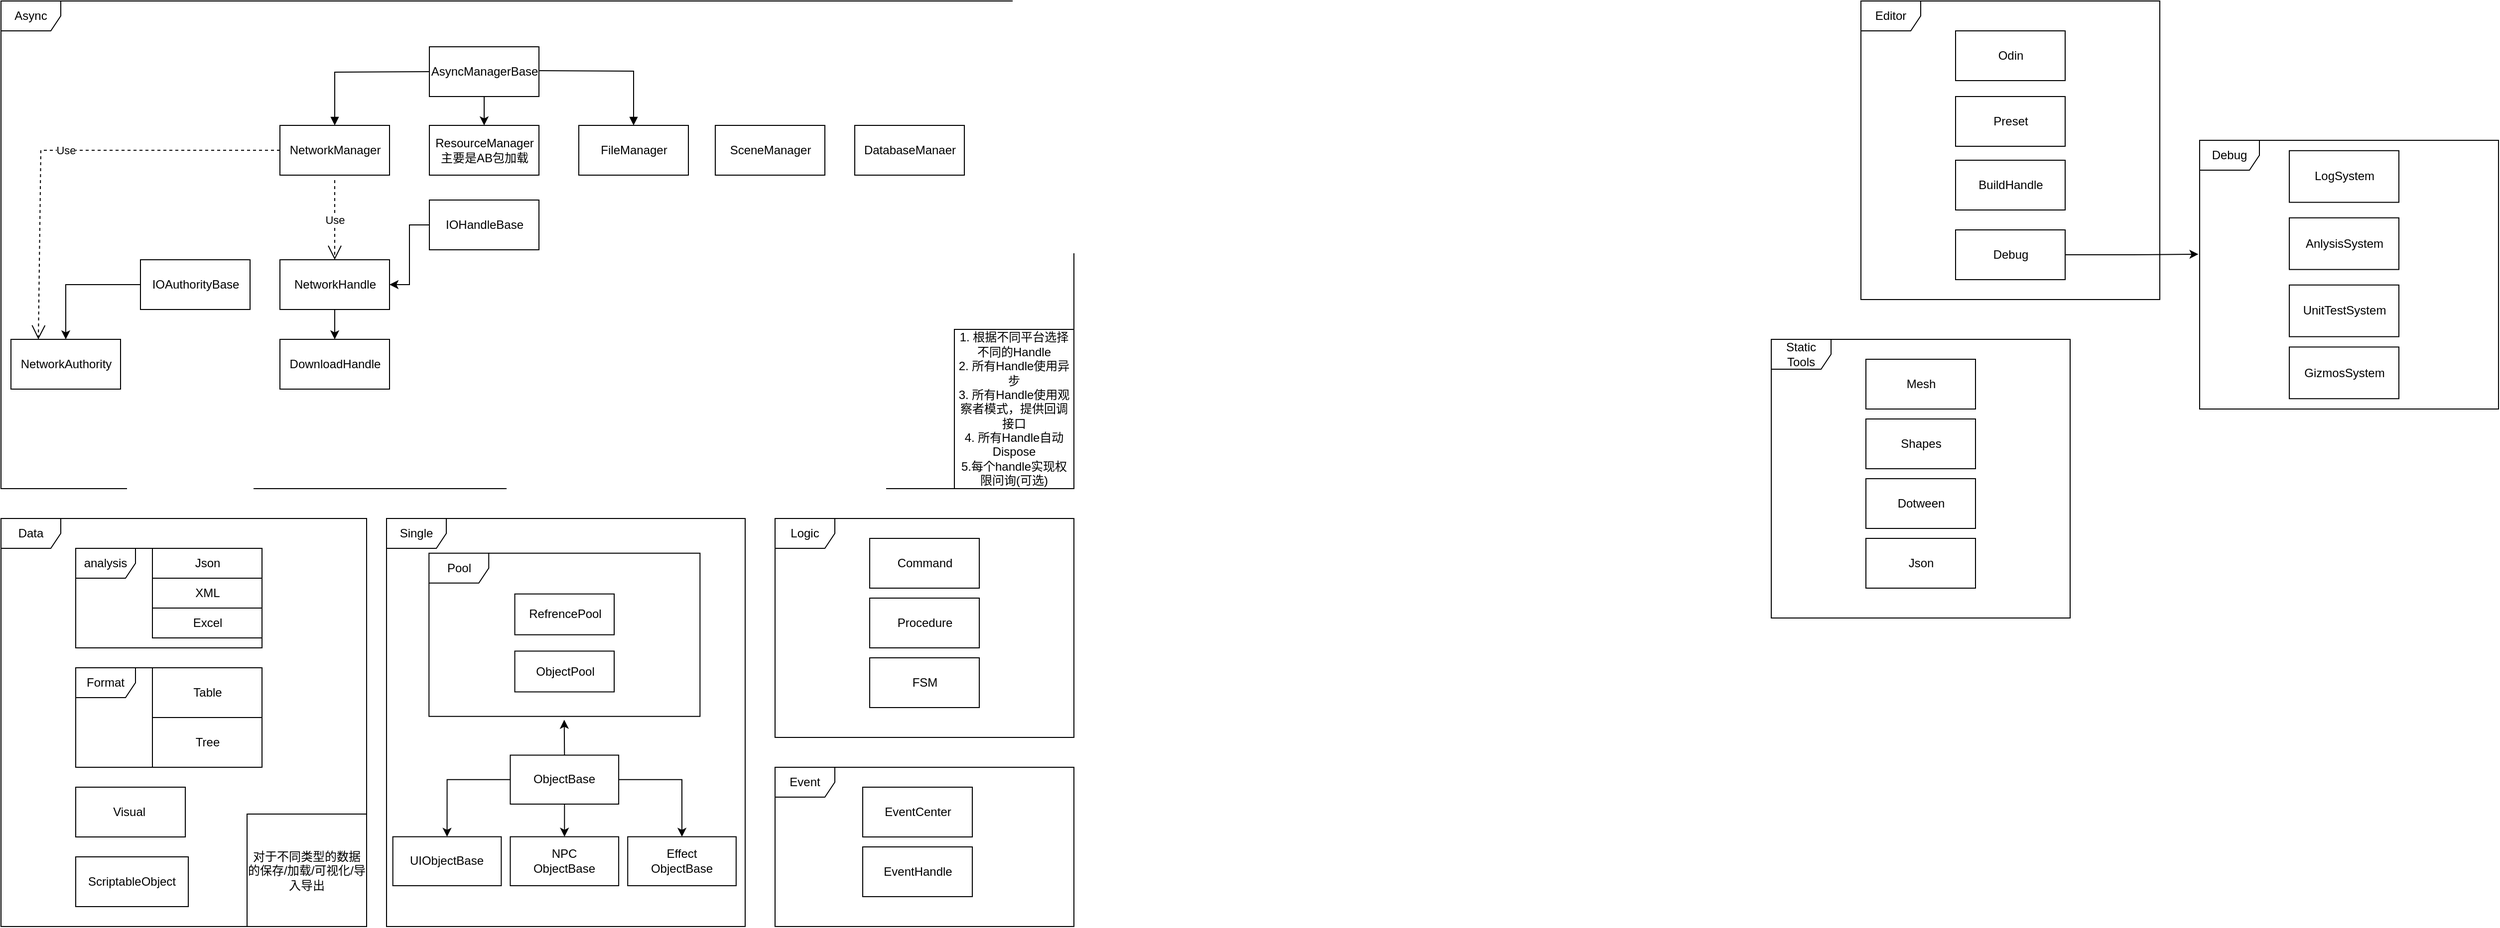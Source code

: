 <mxfile version="17.1.3" type="github">
  <diagram id="ob-UYyuMliJ_9xUmt8Ii" name="Page-1">
    <mxGraphModel dx="2249" dy="762" grid="1" gridSize="10" guides="1" tooltips="1" connect="1" arrows="1" fold="1" page="1" pageScale="1" pageWidth="827" pageHeight="1169" math="0" shadow="0">
      <root>
        <mxCell id="0" />
        <mxCell id="1" parent="0" />
        <mxCell id="TMDQbr_qUR_ZuYRfACLo-33" value="" style="group" parent="1" vertex="1" connectable="0">
          <mxGeometry x="1380" y="140" width="300" height="270" as="geometry" />
        </mxCell>
        <mxCell id="TMDQbr_qUR_ZuYRfACLo-6" value="Debug" style="shape=umlFrame;whiteSpace=wrap;html=1;" parent="TMDQbr_qUR_ZuYRfACLo-33" vertex="1">
          <mxGeometry width="300" height="270" as="geometry" />
        </mxCell>
        <mxCell id="TMDQbr_qUR_ZuYRfACLo-4" value="LogSystem" style="html=1;" parent="TMDQbr_qUR_ZuYRfACLo-33" vertex="1">
          <mxGeometry x="90" y="10.385" width="110" height="51.923" as="geometry" />
        </mxCell>
        <mxCell id="TMDQbr_qUR_ZuYRfACLo-7" value="AnlysisSystem" style="html=1;" parent="TMDQbr_qUR_ZuYRfACLo-33" vertex="1">
          <mxGeometry x="90" y="77.885" width="110" height="51.923" as="geometry" />
        </mxCell>
        <mxCell id="TMDQbr_qUR_ZuYRfACLo-8" value="UnitTestSystem" style="html=1;" parent="TMDQbr_qUR_ZuYRfACLo-33" vertex="1">
          <mxGeometry x="90" y="145.385" width="110" height="51.923" as="geometry" />
        </mxCell>
        <mxCell id="TMDQbr_qUR_ZuYRfACLo-9" value="GizmosSystem" style="html=1;" parent="TMDQbr_qUR_ZuYRfACLo-33" vertex="1">
          <mxGeometry x="90" y="207.692" width="110" height="51.923" as="geometry" />
        </mxCell>
        <mxCell id="TMDQbr_qUR_ZuYRfACLo-71" value="Editor" style="shape=umlFrame;whiteSpace=wrap;html=1;" parent="1" vertex="1">
          <mxGeometry x="1040" width="300" height="300" as="geometry" />
        </mxCell>
        <mxCell id="TMDQbr_qUR_ZuYRfACLo-72" value="Odin" style="html=1;" parent="1" vertex="1">
          <mxGeometry x="1135" y="30" width="110" height="50" as="geometry" />
        </mxCell>
        <mxCell id="TMDQbr_qUR_ZuYRfACLo-73" value="Preset" style="html=1;" parent="1" vertex="1">
          <mxGeometry x="1135" y="96" width="110" height="50" as="geometry" />
        </mxCell>
        <mxCell id="TMDQbr_qUR_ZuYRfACLo-74" value="BuildHandle" style="html=1;" parent="1" vertex="1">
          <mxGeometry x="1135" y="160" width="110" height="50" as="geometry" />
        </mxCell>
        <mxCell id="TMDQbr_qUR_ZuYRfACLo-76" style="edgeStyle=orthogonalEdgeStyle;rounded=0;orthogonalLoop=1;jettySize=auto;html=1;entryX=-0.004;entryY=0.424;entryDx=0;entryDy=0;entryPerimeter=0;" parent="1" source="TMDQbr_qUR_ZuYRfACLo-75" target="TMDQbr_qUR_ZuYRfACLo-6" edge="1">
          <mxGeometry relative="1" as="geometry" />
        </mxCell>
        <mxCell id="TMDQbr_qUR_ZuYRfACLo-75" value="Debug" style="html=1;" parent="1" vertex="1">
          <mxGeometry x="1135" y="230" width="110" height="50" as="geometry" />
        </mxCell>
        <mxCell id="TMDQbr_qUR_ZuYRfACLo-92" value="" style="group" parent="1" vertex="1" connectable="0">
          <mxGeometry x="950" y="340" width="300" height="280" as="geometry" />
        </mxCell>
        <mxCell id="TMDQbr_qUR_ZuYRfACLo-63" value="Static Tools" style="shape=umlFrame;whiteSpace=wrap;html=1;" parent="TMDQbr_qUR_ZuYRfACLo-92" vertex="1">
          <mxGeometry width="300" height="280" as="geometry" />
        </mxCell>
        <mxCell id="TMDQbr_qUR_ZuYRfACLo-64" value="Mesh" style="html=1;" parent="TMDQbr_qUR_ZuYRfACLo-92" vertex="1">
          <mxGeometry x="95" y="20" width="110" height="50" as="geometry" />
        </mxCell>
        <mxCell id="TMDQbr_qUR_ZuYRfACLo-65" value="Shapes" style="html=1;" parent="TMDQbr_qUR_ZuYRfACLo-92" vertex="1">
          <mxGeometry x="95" y="80" width="110" height="50" as="geometry" />
        </mxCell>
        <mxCell id="TMDQbr_qUR_ZuYRfACLo-66" value="Dotween" style="html=1;" parent="TMDQbr_qUR_ZuYRfACLo-92" vertex="1">
          <mxGeometry x="95" y="140" width="110" height="50" as="geometry" />
        </mxCell>
        <mxCell id="TMDQbr_qUR_ZuYRfACLo-68" value="Json" style="html=1;" parent="TMDQbr_qUR_ZuYRfACLo-92" vertex="1">
          <mxGeometry x="95" y="200" width="110" height="50" as="geometry" />
        </mxCell>
        <mxCell id="TMDQbr_qUR_ZuYRfACLo-120" value="Data" style="shape=umlFrame;whiteSpace=wrap;html=1;" parent="1" vertex="1">
          <mxGeometry x="-827" y="520" width="367" height="410" as="geometry" />
        </mxCell>
        <mxCell id="TMDQbr_qUR_ZuYRfACLo-148" value="analysis" style="shape=umlFrame;whiteSpace=wrap;html=1;" parent="1" vertex="1">
          <mxGeometry x="-752" y="550" width="187" height="100" as="geometry" />
        </mxCell>
        <mxCell id="TMDQbr_qUR_ZuYRfACLo-149" value="Json" style="html=1;" parent="1" vertex="1">
          <mxGeometry x="-675" y="550" width="110" height="30" as="geometry" />
        </mxCell>
        <mxCell id="TMDQbr_qUR_ZuYRfACLo-150" value="XML" style="html=1;" parent="1" vertex="1">
          <mxGeometry x="-675" y="580" width="110" height="30" as="geometry" />
        </mxCell>
        <mxCell id="TMDQbr_qUR_ZuYRfACLo-151" value="Format" style="shape=umlFrame;whiteSpace=wrap;html=1;" parent="1" vertex="1">
          <mxGeometry x="-752" y="670" width="187" height="100" as="geometry" />
        </mxCell>
        <mxCell id="TMDQbr_qUR_ZuYRfACLo-152" value="Table" style="html=1;" parent="1" vertex="1">
          <mxGeometry x="-675" y="670" width="110" height="50" as="geometry" />
        </mxCell>
        <mxCell id="TMDQbr_qUR_ZuYRfACLo-153" value="Tree" style="html=1;" parent="1" vertex="1">
          <mxGeometry x="-675" y="720" width="110" height="50" as="geometry" />
        </mxCell>
        <mxCell id="TMDQbr_qUR_ZuYRfACLo-154" value="Visual&amp;nbsp;" style="html=1;" parent="1" vertex="1">
          <mxGeometry x="-752" y="790" width="110" height="50" as="geometry" />
        </mxCell>
        <mxCell id="TMDQbr_qUR_ZuYRfACLo-155" value="对于不同类型的数据的保存/加载/可视化/导入导出" style="rounded=0;whiteSpace=wrap;html=1;" parent="1" vertex="1">
          <mxGeometry x="-580" y="817" width="120" height="113" as="geometry" />
        </mxCell>
        <mxCell id="TMDQbr_qUR_ZuYRfACLo-156" value="ScriptableObject" style="rounded=0;whiteSpace=wrap;html=1;" parent="1" vertex="1">
          <mxGeometry x="-752" y="860" width="113" height="50" as="geometry" />
        </mxCell>
        <mxCell id="TMDQbr_qUR_ZuYRfACLo-159" value="Excel" style="html=1;" parent="1" vertex="1">
          <mxGeometry x="-675" y="610" width="110" height="30" as="geometry" />
        </mxCell>
        <mxCell id="TMDQbr_qUR_ZuYRfACLo-23" value="&lt;span&gt;Logic&lt;/span&gt;" style="shape=umlFrame;whiteSpace=wrap;html=1;" parent="1" vertex="1">
          <mxGeometry x="-50" y="520" width="300" height="220" as="geometry" />
        </mxCell>
        <mxCell id="TMDQbr_qUR_ZuYRfACLo-24" value="Command" style="html=1;" parent="1" vertex="1">
          <mxGeometry x="45" y="540" width="110" height="50" as="geometry" />
        </mxCell>
        <mxCell id="TMDQbr_qUR_ZuYRfACLo-26" value="Procedure" style="html=1;" parent="1" vertex="1">
          <mxGeometry x="45" y="600" width="110" height="50" as="geometry" />
        </mxCell>
        <mxCell id="TMDQbr_qUR_ZuYRfACLo-27" value="FSM" style="html=1;" parent="1" vertex="1">
          <mxGeometry x="45" y="660" width="110" height="50" as="geometry" />
        </mxCell>
        <mxCell id="TMDQbr_qUR_ZuYRfACLo-186" value="" style="group" parent="1" vertex="1" connectable="0">
          <mxGeometry x="-50" y="770" width="300" height="160" as="geometry" />
        </mxCell>
        <mxCell id="TMDQbr_qUR_ZuYRfACLo-181" value="Event" style="shape=umlFrame;whiteSpace=wrap;html=1;" parent="TMDQbr_qUR_ZuYRfACLo-186" vertex="1">
          <mxGeometry width="300" height="160" as="geometry" />
        </mxCell>
        <mxCell id="TMDQbr_qUR_ZuYRfACLo-182" value="EventCenter" style="html=1;" parent="TMDQbr_qUR_ZuYRfACLo-186" vertex="1">
          <mxGeometry x="88" y="20" width="110" height="50" as="geometry" />
        </mxCell>
        <mxCell id="TMDQbr_qUR_ZuYRfACLo-185" value="EventHandle" style="html=1;" parent="TMDQbr_qUR_ZuYRfACLo-186" vertex="1">
          <mxGeometry x="88" y="80" width="110" height="50" as="geometry" />
        </mxCell>
        <mxCell id="TMDQbr_qUR_ZuYRfACLo-5" value="Async" style="shape=umlFrame;whiteSpace=wrap;html=1;" parent="1" vertex="1">
          <mxGeometry x="-827" width="1077" height="490" as="geometry" />
        </mxCell>
        <mxCell id="TMDQbr_qUR_ZuYRfACLo-1" value="FileManager" style="html=1;" parent="1" vertex="1">
          <mxGeometry x="-247" y="125" width="110" height="50" as="geometry" />
        </mxCell>
        <mxCell id="TMDQbr_qUR_ZuYRfACLo-2" value="NetworkManager" style="html=1;" parent="1" vertex="1">
          <mxGeometry x="-547" y="125" width="110" height="50" as="geometry" />
        </mxCell>
        <mxCell id="TMDQbr_qUR_ZuYRfACLo-3" value="ResourceManager&lt;br&gt;主要是AB包加载" style="html=1;" parent="1" vertex="1">
          <mxGeometry x="-397" y="125" width="110" height="50" as="geometry" />
        </mxCell>
        <mxCell id="TMDQbr_qUR_ZuYRfACLo-83" value="" style="endArrow=block;endFill=1;html=1;edgeStyle=orthogonalEdgeStyle;align=left;verticalAlign=top;rounded=0;entryX=0.5;entryY=0;entryDx=0;entryDy=0;exitX=0;exitY=0.5;exitDx=0;exitDy=0;" parent="1" target="TMDQbr_qUR_ZuYRfACLo-2" edge="1">
          <mxGeometry x="-1" relative="1" as="geometry">
            <mxPoint x="-397" y="71" as="sourcePoint" />
            <mxPoint x="-307" y="70" as="targetPoint" />
          </mxGeometry>
        </mxCell>
        <mxCell id="TMDQbr_qUR_ZuYRfACLo-86" value="" style="edgeStyle=orthogonalEdgeStyle;rounded=0;orthogonalLoop=1;jettySize=auto;html=1;" parent="1" source="TMDQbr_qUR_ZuYRfACLo-85" target="TMDQbr_qUR_ZuYRfACLo-3" edge="1">
          <mxGeometry relative="1" as="geometry" />
        </mxCell>
        <mxCell id="TMDQbr_qUR_ZuYRfACLo-85" value="AsyncManagerBase" style="html=1;" parent="1" vertex="1">
          <mxGeometry x="-397" y="46" width="110" height="50" as="geometry" />
        </mxCell>
        <mxCell id="TMDQbr_qUR_ZuYRfACLo-88" value="" style="endArrow=block;endFill=1;html=1;edgeStyle=orthogonalEdgeStyle;align=left;verticalAlign=top;rounded=0;entryX=0.5;entryY=0;entryDx=0;entryDy=0;" parent="1" target="TMDQbr_qUR_ZuYRfACLo-1" edge="1">
          <mxGeometry x="-1" relative="1" as="geometry">
            <mxPoint x="-287" y="70" as="sourcePoint" />
            <mxPoint x="-127" y="70" as="targetPoint" />
          </mxGeometry>
        </mxCell>
        <mxCell id="TMDQbr_qUR_ZuYRfACLo-90" value="IOHandleBase" style="html=1;" parent="1" vertex="1">
          <mxGeometry x="-397" y="200" width="110" height="50" as="geometry" />
        </mxCell>
        <mxCell id="TMDQbr_qUR_ZuYRfACLo-91" value="NetworkHandle" style="html=1;" parent="1" vertex="1">
          <mxGeometry x="-547" y="260" width="110" height="50" as="geometry" />
        </mxCell>
        <mxCell id="TMDQbr_qUR_ZuYRfACLo-102" style="edgeStyle=orthogonalEdgeStyle;rounded=0;orthogonalLoop=1;jettySize=auto;html=1;exitX=0;exitY=0.5;exitDx=0;exitDy=0;entryX=1;entryY=0.5;entryDx=0;entryDy=0;endArrow=classic;endFill=1;" parent="1" source="TMDQbr_qUR_ZuYRfACLo-90" target="TMDQbr_qUR_ZuYRfACLo-91" edge="1">
          <mxGeometry relative="1" as="geometry" />
        </mxCell>
        <mxCell id="TMDQbr_qUR_ZuYRfACLo-99" value="DownloadHandle" style="html=1;" parent="1" vertex="1">
          <mxGeometry x="-547" y="340" width="110" height="50" as="geometry" />
        </mxCell>
        <mxCell id="TMDQbr_qUR_ZuYRfACLo-103" style="edgeStyle=orthogonalEdgeStyle;rounded=0;orthogonalLoop=1;jettySize=auto;html=1;exitX=0.5;exitY=1;exitDx=0;exitDy=0;entryX=0.5;entryY=0;entryDx=0;entryDy=0;endArrow=classic;endFill=1;" parent="1" source="TMDQbr_qUR_ZuYRfACLo-91" target="TMDQbr_qUR_ZuYRfACLo-99" edge="1">
          <mxGeometry relative="1" as="geometry" />
        </mxCell>
        <mxCell id="TMDQbr_qUR_ZuYRfACLo-101" value="Use" style="endArrow=open;endSize=12;dashed=1;html=1;rounded=0;" parent="1" target="TMDQbr_qUR_ZuYRfACLo-91" edge="1">
          <mxGeometry width="160" relative="1" as="geometry">
            <mxPoint x="-492" y="180" as="sourcePoint" />
            <mxPoint x="-187" y="340" as="targetPoint" />
          </mxGeometry>
        </mxCell>
        <mxCell id="TMDQbr_qUR_ZuYRfACLo-105" value="1. 根据不同平台选择不同的Handle&lt;br&gt;2. 所有Handle使用异步&lt;br&gt;3. 所有Handle使用观察者模式，提供回调接口&lt;br&gt;4. 所有Handle自动Dispose&lt;br&gt;5.每个handle实现权限问询(可选)" style="rounded=0;whiteSpace=wrap;html=1;" parent="1" vertex="1">
          <mxGeometry x="130" y="330" width="120" height="160" as="geometry" />
        </mxCell>
        <mxCell id="TMDQbr_qUR_ZuYRfACLo-108" value="IOAuthorityBase" style="html=1;" parent="1" vertex="1">
          <mxGeometry x="-687" y="260" width="110" height="50" as="geometry" />
        </mxCell>
        <mxCell id="TMDQbr_qUR_ZuYRfACLo-109" value="NetworkAuthority" style="html=1;" parent="1" vertex="1">
          <mxGeometry x="-817" y="340" width="110" height="50" as="geometry" />
        </mxCell>
        <mxCell id="TMDQbr_qUR_ZuYRfACLo-111" style="edgeStyle=orthogonalEdgeStyle;rounded=0;orthogonalLoop=1;jettySize=auto;html=1;exitX=0;exitY=0.5;exitDx=0;exitDy=0;entryX=0.5;entryY=0;entryDx=0;entryDy=0;endArrow=classic;endFill=1;" parent="1" source="TMDQbr_qUR_ZuYRfACLo-108" target="TMDQbr_qUR_ZuYRfACLo-109" edge="1">
          <mxGeometry relative="1" as="geometry" />
        </mxCell>
        <mxCell id="TMDQbr_qUR_ZuYRfACLo-118" value="Use" style="endArrow=open;endSize=12;dashed=1;html=1;rounded=0;exitX=0;exitY=0.5;exitDx=0;exitDy=0;entryX=0.25;entryY=0;entryDx=0;entryDy=0;" parent="1" source="TMDQbr_qUR_ZuYRfACLo-2" target="TMDQbr_qUR_ZuYRfACLo-109" edge="1">
          <mxGeometry width="160" relative="1" as="geometry">
            <mxPoint x="-757" y="130" as="sourcePoint" />
            <mxPoint x="-597" y="130" as="targetPoint" />
            <Array as="points">
              <mxPoint x="-787" y="150" />
            </Array>
          </mxGeometry>
        </mxCell>
        <mxCell id="FMV0LjwB-1eG91Qd4JQK-1" value="SceneManager" style="html=1;" parent="1" vertex="1">
          <mxGeometry x="-110" y="125" width="110" height="50" as="geometry" />
        </mxCell>
        <mxCell id="rOhhHgH0gIEwzVQrJNLQ-1" value="DatabaseManaer" style="html=1;" parent="1" vertex="1">
          <mxGeometry x="30" y="125" width="110" height="50" as="geometry" />
        </mxCell>
        <mxCell id="4gVUynOtNW4MXjvYM_-N-1" value="" style="group" vertex="1" connectable="0" parent="1">
          <mxGeometry x="-440" y="520" width="360" height="410" as="geometry" />
        </mxCell>
        <mxCell id="TMDQbr_qUR_ZuYRfACLo-16" value="Single" style="shape=umlFrame;whiteSpace=wrap;html=1;" parent="4gVUynOtNW4MXjvYM_-N-1" vertex="1">
          <mxGeometry width="360" height="410" as="geometry" />
        </mxCell>
        <mxCell id="TMDQbr_qUR_ZuYRfACLo-35" value="" style="group" parent="4gVUynOtNW4MXjvYM_-N-1" vertex="1" connectable="0">
          <mxGeometry x="42.62" y="34.85" width="272.04" height="164" as="geometry" />
        </mxCell>
        <mxCell id="TMDQbr_qUR_ZuYRfACLo-20" value="Pool" style="shape=umlFrame;whiteSpace=wrap;html=1;" parent="TMDQbr_qUR_ZuYRfACLo-35" vertex="1">
          <mxGeometry width="272.04" height="164" as="geometry" />
        </mxCell>
        <mxCell id="TMDQbr_qUR_ZuYRfACLo-21" value="RefrencePool" style="html=1;" parent="TMDQbr_qUR_ZuYRfACLo-35" vertex="1">
          <mxGeometry x="86.146" y="41" width="99.748" height="41" as="geometry" />
        </mxCell>
        <mxCell id="TMDQbr_qUR_ZuYRfACLo-22" value="ObjectPool" style="html=1;" parent="TMDQbr_qUR_ZuYRfACLo-35" vertex="1">
          <mxGeometry x="86.146" y="98.4" width="99.748" height="41" as="geometry" />
        </mxCell>
        <mxCell id="TMDQbr_qUR_ZuYRfACLo-160" value="UIObjectBase" style="rounded=0;whiteSpace=wrap;html=1;" parent="4gVUynOtNW4MXjvYM_-N-1" vertex="1">
          <mxGeometry x="6.348" y="319.8" width="108.816" height="49.2" as="geometry" />
        </mxCell>
        <mxCell id="TMDQbr_qUR_ZuYRfACLo-166" style="edgeStyle=orthogonalEdgeStyle;rounded=0;orthogonalLoop=1;jettySize=auto;html=1;exitX=0;exitY=0.5;exitDx=0;exitDy=0;entryX=0.5;entryY=0;entryDx=0;entryDy=0;endArrow=classic;endFill=1;" parent="4gVUynOtNW4MXjvYM_-N-1" source="TMDQbr_qUR_ZuYRfACLo-161" target="TMDQbr_qUR_ZuYRfACLo-160" edge="1">
          <mxGeometry relative="1" as="geometry" />
        </mxCell>
        <mxCell id="TMDQbr_qUR_ZuYRfACLo-169" style="edgeStyle=orthogonalEdgeStyle;rounded=0;orthogonalLoop=1;jettySize=auto;html=1;exitX=0.5;exitY=0;exitDx=0;exitDy=0;entryX=0.499;entryY=1.021;entryDx=0;entryDy=0;entryPerimeter=0;endArrow=classic;endFill=1;" parent="4gVUynOtNW4MXjvYM_-N-1" source="TMDQbr_qUR_ZuYRfACLo-161" target="TMDQbr_qUR_ZuYRfACLo-20" edge="1">
          <mxGeometry relative="1" as="geometry" />
        </mxCell>
        <mxCell id="TMDQbr_qUR_ZuYRfACLo-161" value="ObjectBase" style="rounded=0;whiteSpace=wrap;html=1;" parent="4gVUynOtNW4MXjvYM_-N-1" vertex="1">
          <mxGeometry x="124.232" y="237.8" width="108.816" height="49.2" as="geometry" />
        </mxCell>
        <mxCell id="TMDQbr_qUR_ZuYRfACLo-165" value="NPC&lt;br&gt;ObjectBase" style="rounded=0;whiteSpace=wrap;html=1;" parent="4gVUynOtNW4MXjvYM_-N-1" vertex="1">
          <mxGeometry x="124.232" y="319.8" width="108.816" height="49.2" as="geometry" />
        </mxCell>
        <mxCell id="TMDQbr_qUR_ZuYRfACLo-167" style="edgeStyle=orthogonalEdgeStyle;rounded=0;orthogonalLoop=1;jettySize=auto;html=1;exitX=0.5;exitY=1;exitDx=0;exitDy=0;entryX=0.5;entryY=0;entryDx=0;entryDy=0;endArrow=classic;endFill=1;" parent="4gVUynOtNW4MXjvYM_-N-1" source="TMDQbr_qUR_ZuYRfACLo-161" target="TMDQbr_qUR_ZuYRfACLo-165" edge="1">
          <mxGeometry relative="1" as="geometry" />
        </mxCell>
        <mxCell id="TMDQbr_qUR_ZuYRfACLo-176" value="Effect&lt;br&gt;ObjectBase" style="rounded=0;whiteSpace=wrap;html=1;" parent="4gVUynOtNW4MXjvYM_-N-1" vertex="1">
          <mxGeometry x="242.116" y="319.8" width="108.816" height="49.2" as="geometry" />
        </mxCell>
        <mxCell id="TMDQbr_qUR_ZuYRfACLo-177" style="edgeStyle=orthogonalEdgeStyle;rounded=0;orthogonalLoop=1;jettySize=auto;html=1;exitX=1;exitY=0.5;exitDx=0;exitDy=0;entryX=0.5;entryY=0;entryDx=0;entryDy=0;endArrow=classic;endFill=1;" parent="4gVUynOtNW4MXjvYM_-N-1" source="TMDQbr_qUR_ZuYRfACLo-161" target="TMDQbr_qUR_ZuYRfACLo-176" edge="1">
          <mxGeometry relative="1" as="geometry" />
        </mxCell>
      </root>
    </mxGraphModel>
  </diagram>
</mxfile>

